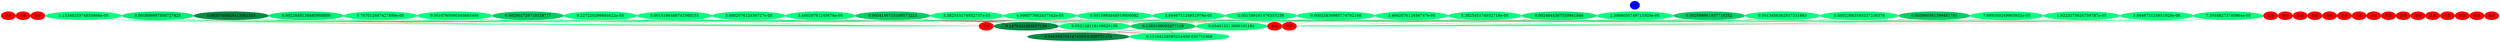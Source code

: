graph {
	edge [bgcolor="purple:pink" color=yellow nodesep=0]
	graph [nodesep=0 ranksep=0]
	I [label=0 color=blue height=0.2 style=filled width=0.2]
	x_0 [label=0.0 color=red height=0.2 style=filled width=0.2]
	x_1 [label=0.0 color=red height=0.2 style=filled width=0.2]
	x_2 [label=0.0 color=red height=0.2 style=filled width=0.2]
	x_3 [label="1.9223375624759787e-05" color=springgreen fillcolor=springgreen height=0.2 style=filled width=0.2]
	x_4 [label="3.844675124951929e-06" color=springgreen fillcolor=springgreen height=0.2 style=filled width=0.2]
	x_5 [label="7.30488273740864e-05" color=springgreen fillcolor=springgreen height=0.2 style=filled width=0.2]
	x_6 [label=0.0 color=red height=0.2 style=filled width=0.2]
	x_7 [label=0.0 color=red height=0.2 style=filled width=0.2]
	x_8 [label=0.0 color=red height=0.2 style=filled width=0.2]
	x_9 [label="1.1534025374855866e-05" color=springgreen fillcolor=springgreen height=0.2 style=filled width=0.2]
	x_10 [label=0.001806997308727425 color=springgreen2 fillcolor=springgreen2 height=0.2 style=filled width=0.2]
	x_11 [label=0.0035793925413302513 color=springgreen4 fillcolor=springgreen4 height=0.2 style=filled width=0.2]
	x_12 [label=0.0022645136485966856 color=springgreen2 fillcolor=springgreen2 height=0.2 style=filled width=0.2]
	x_13 [label=0.0 color=red height=0.2 style=filled width=0.2]
	x_14 [label=0.0 color=red height=0.2 style=filled width=0.2]
	x_15 [label="5.767012687427899e-05" color=springgreen fillcolor=springgreen height=0.2 style=filled width=0.2]
	x_16 [label=0.0010765090349865486 color=springgreen1 fillcolor=springgreen1 height=0.2 style=filled width=0.2]
	x_17 [label=0.002902729719338717 color=springgreen3 fillcolor=springgreen3 height=0.2 style=filled width=0.2]
	x_18 [label="9.227220299884622e-05" color=springgreen fillcolor=springgreen height=0.2 style=filled width=0.2]
	x_19 [label=0.0015186466743560155 color=springgreen1 fillcolor=springgreen1 height=0.2 style=filled width=0.2]
	x_20 [label=0.0 color=red height=0.2 style=filled width=0.2]
	x_21 [label="3.460207612456727e-05" color=springgreen fillcolor=springgreen height=0.2 style=filled width=0.2]
	x_22 [label="3.46020761245676e-05" color=springgreen fillcolor=springgreen height=0.2 style=filled width=0.2]
	x_23 [label=0.0034140715109573223 color=springgreen3 fillcolor=springgreen3 height=0.2 style=filled width=0.2]
	x_24 [label="5.382545174932737e-05" color=springgreen fillcolor=springgreen height=0.2 style=filled width=0.2]
	x_25 [label="4.998077662437542e-05" color=springgreen fillcolor=springgreen height=0.2 style=filled width=0.2]
	x_26 [label=0.0015993848519800082 color=springgreen1 fillcolor=springgreen1 height=0.2 style=filled width=0.2]
	x_27 [label=0.0 color=red height=0.2 style=filled width=0.2]
	x_28 [label="3.844675124951976e-05" color=springgreen fillcolor=springgreen height=0.2 style=filled width=0.2]
	x_29 [label=0.001580161476355238 color=springgreen1 fillcolor=springgreen1 height=0.2 style=filled width=0.2]
	x_30 [label=0.00023836985774702168 color=springgreen fillcolor=springgreen height=0.2 style=filled width=0.2]
	x_31 [label="3.460207612456747e-05" color=springgreen fillcolor=springgreen height=0.2 style=filled width=0.2]
	x_32 [label="5.382545174932718e-05" color=springgreen fillcolor=springgreen height=0.2 style=filled width=0.2]
	x_33 [label=0.0024644367550941946 color=springgreen2 fillcolor=springgreen2 height=0.2 style=filled width=0.2]
	x_34 [label=0.0 color=red height=0.2 style=filled width=0.2]
	x_35 [label="2.3068050749711925e-05" color=springgreen fillcolor=springgreen height=0.2 style=filled width=0.2]
	x_36 [label=0.002698961937716252 color=springgreen3 fillcolor=springgreen3 height=0.2 style=filled width=0.2]
	x_37 [label=0.0013456362937331883 color=springgreen1 fillcolor=springgreen1 height=0.2 style=filled width=0.2]
	x_38 [label=0.00022683583237216378 color=springgreen fillcolor=springgreen height=0.2 style=filled width=0.2]
	x_39 [label=0.003060361399461751 color=springgreen3 fillcolor=springgreen3 height=0.2 style=filled width=0.2]
	x_40 [label="7.689350249903932e-05" color=springgreen fillcolor=springgreen height=0.2 style=filled width=0.2]
	x_41 [label=0.0 color=red height=0.2 style=filled width=0.2]
	x_42 [label=0.0 color=red height=0.2 style=filled width=0.2]
	x_43 [label=0.0 color=red height=0.2 style=filled width=0.2]
	x_44 [label=0.0 color=red height=0.2 style=filled width=0.2]
	x_45 [label=0.0 color=red height=0.2 style=filled width=0.2]
	x_46 [label=0.0 color=red height=0.2 style=filled width=0.2]
	x_47 [label=0.0 color=red height=0.2 style=filled width=0.2]
	x_48 [label=0.0 color=red height=0.2 style=filled width=0.2]
	I -- x_0 [style=invis]
	I -- x_1 [style=invis]
	I -- x_2 [style=invis]
	I -- x_3 [style=invis]
	I -- x_4 [style=invis]
	I -- x_5 [style=invis]
	I -- x_6 [style=invis]
	I -- x_7 [style=invis]
	I -- x_8 [style=invis]
	I -- x_9 [style=invis]
	I -- x_10 [style=invis]
	I -- x_11 [style=invis]
	I -- x_12 [style=invis]
	I -- x_13 [style=invis]
	I -- x_14 [style=invis]
	I -- x_15 [style=invis]
	I -- x_16 [style=invis]
	I -- x_17 [style=invis]
	I -- x_18 [style=invis]
	I -- x_19 [style=invis]
	I -- x_20 [style=invis]
	I -- x_21 [style=invis]
	I -- x_22 [style=invis]
	I -- x_23 [style=invis]
	I -- x_24 [style=invis]
	I -- x_25 [style=invis]
	I -- x_26 [style=invis]
	I -- x_27 [style=invis]
	I -- x_28 [style=invis]
	I -- x_29 [style=invis]
	I -- x_30 [style=invis]
	I -- x_31 [style=invis]
	I -- x_32 [style=invis]
	I -- x_33 [style=invis]
	I -- x_34 [style=invis]
	I -- x_35 [style=invis]
	I -- x_36 [style=invis]
	I -- x_37 [style=invis]
	I -- x_38 [style=invis]
	I -- x_39 [style=invis]
	I -- x_40 [style=invis]
	I -- x_41 [style=invis]
	I -- x_42 [style=invis]
	I -- x_43 [style=invis]
	I -- x_44 [style=invis]
	I -- x_45 [style=invis]
	I -- x_46 [style=invis]
	I -- x_47 [style=invis]
	I -- x_48 [style=invis]
	x1_0 [label=0.054212213006101184 color=springgreen1 fillcolor=springgreen1 height=0.2 style=filled width=0.2]
	x1_1 [label=0.0 color=red fillcolor=red height=0.2 style=filled width=0.2]
	x1_2 [label=0.1478441469857139 color=springgreen4 fillcolor=springgreen4 height=0.2 style=filled width=0.2]
	x1_3 [label=0.0 color=red fillcolor=red height=0.2 style=filled width=0.2]
	x1_4 [label=0.0 color=red fillcolor=red height=0.2 style=filled width=0.2]
	x1_5 [label=0.052158118106628196 color=springgreen1 fillcolor=springgreen1 height=0.2 style=filled width=0.2]
	x1_6 [label=0.1383109092477119 color=springgreen3 fillcolor=springgreen3 height=0.2 style=filled width=0.2]
	x_3 -- x1_0 [color=springgreen]
	x_4 -- x1_0 [color=springgreen]
	x_5 -- x1_0 [color=rosybrown1]
	x_9 -- x1_0 [color=rosybrown1]
	x_10 -- x1_0 [color=orange]
	x_11 -- x1_0 [color=orangered]
	x_12 -- x1_0 [color=salmon]
	x_15 -- x1_0 [color=rosybrown1]
	x_16 -- x1_0 [color=salmon]
	x_17 -- x1_0 [color=rosybrown1]
	x_18 -- x1_0 [color=rosybrown1]
	x_19 -- x1_0 [color=salmon]
	x_21 -- x1_0 [color=rosybrown1]
	x_22 -- x1_0 [color=rosybrown1]
	x_23 -- x1_0 [color=red3]
	x_24 -- x1_0 [color=springgreen]
	x_25 -- x1_0 [color=rosybrown1]
	x_26 -- x1_0 [color=orange]
	x_28 -- x1_0 [color=springgreen]
	x_29 -- x1_0 [color=orange]
	x_30 -- x1_0 [color=rosybrown1]
	x_31 -- x1_0 [color=springgreen]
	x_32 -- x1_0 [color=rosybrown1]
	x_33 -- x1_0 [color=orange]
	x_35 -- x1_0 [color=rosybrown1]
	x_36 -- x1_0 [color=orange]
	x_37 -- x1_0 [color=salmon]
	x_38 -- x1_0 [color=rosybrown1]
	x_39 -- x1_0 [color=red]
	x_40 -- x1_0 [color=rosybrown1]
	x_3 -- x1_1 [color=rosybrown1]
	x_4 -- x1_1 [color=rosybrown1]
	x_5 -- x1_1 [color=rosybrown1]
	x_9 -- x1_1 [color=rosybrown1]
	x_10 -- x1_1 [color=rosybrown1]
	x_11 -- x1_1 [color=rosybrown1]
	x_12 -- x1_1 [color=springgreen]
	x_15 -- x1_1 [color=rosybrown1]
	x_16 -- x1_1 [color=springgreen]
	x_17 -- x1_1 [color=rosybrown1]
	x_18 -- x1_1 [color=rosybrown1]
	x_19 -- x1_1 [color=rosybrown1]
	x_21 -- x1_1 [color=springgreen]
	x_22 -- x1_1 [color=rosybrown1]
	x_23 -- x1_1 [color=springgreen]
	x_24 -- x1_1 [color=springgreen]
	x_25 -- x1_1 [color=rosybrown1]
	x_26 -- x1_1 [color=rosybrown1]
	x_28 -- x1_1 [color=springgreen]
	x_29 -- x1_1 [color=rosybrown1]
	x_30 -- x1_1 [color=rosybrown1]
	x_31 -- x1_1 [color=rosybrown1]
	x_32 -- x1_1 [color=springgreen]
	x_33 -- x1_1 [color=springgreen]
	x_35 -- x1_1 [color=springgreen]
	x_36 -- x1_1 [color=springgreen]
	x_37 -- x1_1 [color=springgreen]
	x_38 -- x1_1 [color=springgreen]
	x_39 -- x1_1 [color=springgreen]
	x_40 -- x1_1 [color=springgreen]
	x_3 -- x1_2 [color=rosybrown1]
	x_4 -- x1_2 [color=rosybrown1]
	x_5 -- x1_2 [color=rosybrown1]
	x_9 -- x1_2 [color=springgreen]
	x_10 -- x1_2 [color=springgreen1]
	x_11 -- x1_2 [color=springgreen2]
	x_12 -- x1_2 [color=springgreen1]
	x_15 -- x1_2 [color=springgreen]
	x_16 -- x1_2 [color=springgreen1]
	x_17 -- x1_2 [color=springgreen]
	x_18 -- x1_2 [color=springgreen]
	x_19 -- x1_2 [color=springgreen1]
	x_21 -- x1_2 [color=springgreen]
	x_22 -- x1_2 [color=springgreen]
	x_23 -- x1_2 [color=springgreen4]
	x_24 -- x1_2 [color=rosybrown1]
	x_25 -- x1_2 [color=springgreen]
	x_26 -- x1_2 [color=springgreen1]
	x_28 -- x1_2 [color=springgreen]
	x_29 -- x1_2 [color=springgreen1]
	x_30 -- x1_2 [color=springgreen]
	x_31 -- x1_2 [color=rosybrown1]
	x_32 -- x1_2 [color=springgreen]
	x_33 -- x1_2 [color=springgreen2]
	x_35 -- x1_2 [color=rosybrown1]
	x_36 -- x1_2 [color=springgreen2]
	x_37 -- x1_2 [color=springgreen1]
	x_38 -- x1_2 [color=springgreen]
	x_39 -- x1_2 [color=springgreen3]
	x_40 -- x1_2 [color=springgreen]
	x_3 -- x1_3 [color=rosybrown1]
	x_4 -- x1_3 [color=rosybrown1]
	x_5 -- x1_3 [color=rosybrown1]
	x_9 -- x1_3 [color=springgreen]
	x_10 -- x1_3 [color=rosybrown1]
	x_11 -- x1_3 [color=springgreen]
	x_12 -- x1_3 [color=rosybrown1]
	x_15 -- x1_3 [color=rosybrown1]
	x_16 -- x1_3 [color=springgreen]
	x_17 -- x1_3 [color=rosybrown1]
	x_18 -- x1_3 [color=springgreen]
	x_19 -- x1_3 [color=rosybrown1]
	x_21 -- x1_3 [color=rosybrown1]
	x_22 -- x1_3 [color=rosybrown1]
	x_23 -- x1_3 [color=rosybrown1]
	x_24 -- x1_3 [color=rosybrown1]
	x_25 -- x1_3 [color=springgreen]
	x_26 -- x1_3 [color=springgreen]
	x_28 -- x1_3 [color=springgreen]
	x_29 -- x1_3 [color=rosybrown1]
	x_30 -- x1_3 [color=springgreen]
	x_31 -- x1_3 [color=rosybrown1]
	x_32 -- x1_3 [color=springgreen]
	x_33 -- x1_3 [color=springgreen]
	x_35 -- x1_3 [color=springgreen]
	x_36 -- x1_3 [color=rosybrown1]
	x_37 -- x1_3 [color=springgreen]
	x_38 -- x1_3 [color=springgreen]
	x_39 -- x1_3 [color=springgreen]
	x_40 -- x1_3 [color=springgreen]
	x_3 -- x1_4 [color=rosybrown1]
	x_4 -- x1_4 [color=rosybrown1]
	x_5 -- x1_4 [color=springgreen]
	x_9 -- x1_4 [color=springgreen]
	x_10 -- x1_4 [color=springgreen]
	x_11 -- x1_4 [color=rosybrown1]
	x_12 -- x1_4 [color=springgreen]
	x_15 -- x1_4 [color=springgreen]
	x_16 -- x1_4 [color=springgreen]
	x_17 -- x1_4 [color=springgreen]
	x_18 -- x1_4 [color=rosybrown1]
	x_19 -- x1_4 [color=springgreen]
	x_21 -- x1_4 [color=rosybrown1]
	x_22 -- x1_4 [color=rosybrown1]
	x_23 -- x1_4 [color=rosybrown1]
	x_24 -- x1_4 [color=springgreen]
	x_25 -- x1_4 [color=springgreen]
	x_26 -- x1_4 [color=springgreen]
	x_28 -- x1_4 [color=springgreen]
	x_29 -- x1_4 [color=rosybrown1]
	x_30 -- x1_4 [color=springgreen]
	x_31 -- x1_4 [color=rosybrown1]
	x_32 -- x1_4 [color=springgreen]
	x_33 -- x1_4 [color=rosybrown1]
	x_35 -- x1_4 [color=rosybrown1]
	x_36 -- x1_4 [color=rosybrown1]
	x_37 -- x1_4 [color=springgreen]
	x_38 -- x1_4 [color=rosybrown1]
	x_39 -- x1_4 [color=rosybrown1]
	x_40 -- x1_4 [color=rosybrown1]
	x_3 -- x1_5 [color=springgreen]
	x_4 -- x1_5 [color=springgreen]
	x_5 -- x1_5 [color=springgreen]
	x_9 -- x1_5 [color=rosybrown1]
	x_10 -- x1_5 [color=salmon]
	x_11 -- x1_5 [color=red]
	x_12 -- x1_5 [color=salmon]
	x_15 -- x1_5 [color=rosybrown1]
	x_16 -- x1_5 [color=salmon]
	x_17 -- x1_5 [color=rosybrown1]
	x_18 -- x1_5 [color=rosybrown1]
	x_19 -- x1_5 [color=salmon]
	x_21 -- x1_5 [color=rosybrown1]
	x_22 -- x1_5 [color=rosybrown1]
	x_23 -- x1_5 [color=red]
	x_24 -- x1_5 [color=springgreen]
	x_25 -- x1_5 [color=rosybrown1]
	x_26 -- x1_5 [color=orange]
	x_28 -- x1_5 [color=springgreen]
	x_29 -- x1_5 [color=orange]
	x_30 -- x1_5 [color=rosybrown1]
	x_31 -- x1_5 [color=springgreen]
	x_32 -- x1_5 [color=rosybrown1]
	x_33 -- x1_5 [color=orangered]
	x_35 -- x1_5 [color=springgreen]
	x_36 -- x1_5 [color=orangered]
	x_37 -- x1_5 [color=salmon]
	x_38 -- x1_5 [color=rosybrown1]
	x_39 -- x1_5 [color=red]
	x_40 -- x1_5 [color=rosybrown1]
	x_3 -- x1_6 [color=rosybrown1]
	x_4 -- x1_6 [color=rosybrown1]
	x_5 -- x1_6 [color=springgreen]
	x_9 -- x1_6 [color=springgreen]
	x_10 -- x1_6 [color=springgreen1]
	x_11 -- x1_6 [color=springgreen2]
	x_12 -- x1_6 [color=springgreen1]
	x_15 -- x1_6 [color=springgreen]
	x_16 -- x1_6 [color=springgreen1]
	x_17 -- x1_6 [color=springgreen]
	x_18 -- x1_6 [color=springgreen]
	x_19 -- x1_6 [color=springgreen1]
	x_21 -- x1_6 [color=springgreen]
	x_22 -- x1_6 [color=springgreen]
	x_23 -- x1_6 [color=springgreen3]
	x_24 -- x1_6 [color=rosybrown1]
	x_25 -- x1_6 [color=springgreen]
	x_26 -- x1_6 [color=springgreen1]
	x_28 -- x1_6 [color=rosybrown1]
	x_29 -- x1_6 [color=springgreen1]
	x_30 -- x1_6 [color=springgreen]
	x_31 -- x1_6 [color=rosybrown1]
	x_32 -- x1_6 [color=springgreen]
	x_33 -- x1_6 [color=springgreen2]
	x_35 -- x1_6 [color=rosybrown1]
	x_36 -- x1_6 [color=springgreen2]
	x_37 -- x1_6 [color=springgreen1]
	x_38 -- x1_6 [color=springgreen]
	x_39 -- x1_6 [color=springgreen2]
	x_40 -- x1_6 [color=springgreen]
	x2_0 [label="0.8483587041474555-0.030751174" color=springgreen4 fillcolor=springgreen4 height=0.2 style=filled width=0.2]
	x2_1 [label="0.15164129585254450.030751308" color=springgreen fillcolor=springgreen height=0.2 style=filled width=0.2]
	x1_0 -- x2_0 [color=salmon]
	x1_2 -- x2_0 [color=springgreen3]
	x1_5 -- x2_0 [color=salmon]
	x1_6 -- x2_0 [color=springgreen4]
	x1_0 -- x2_1 [color=springgreen1]
	x1_2 -- x2_1 [color=red3]
	x1_5 -- x2_1 [color=springgreen1]
	x1_6 -- x2_1 [color=red]
}
